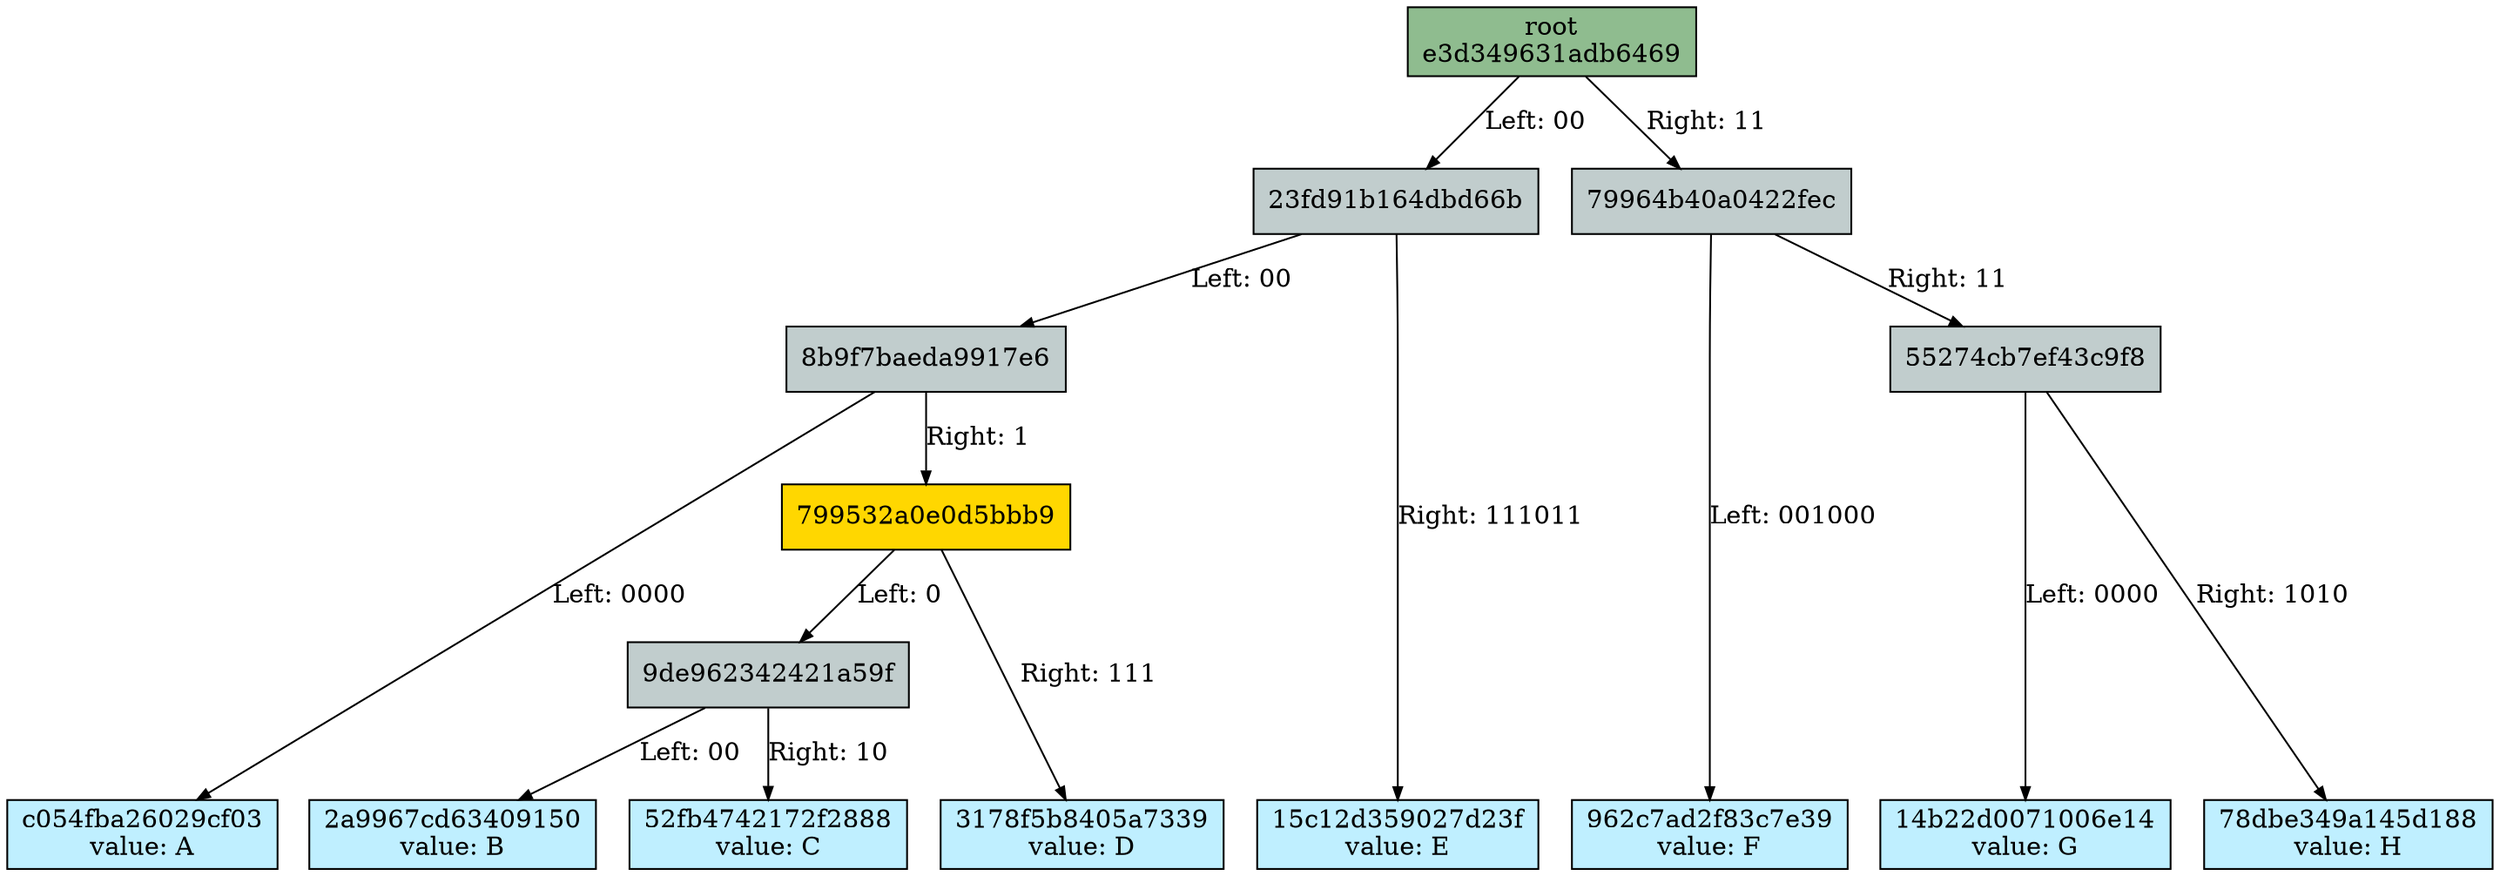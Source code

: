 Digraph merkletree {

he3d349631adb6469 -> h23fd91b164dbd66b [arrowsize=0.7 label="Left: 00\l" nojustify=true ];
h23fd91b164dbd66b -> h8b9f7baeda9917e6 [arrowsize=0.7 label="Left: 00\l" nojustify=true ];
h8b9f7baeda9917e6 -> hc054fba26029cf03 [arrowsize=0.7 label="Left: 0000" nojustify=true ];
h8b9f7baeda9917e6 -> h799532a0e0d5bbb9 [arrowsize=0.7 label="Right: 1\l" nojustify=true ];
h799532a0e0d5bbb9 -> h9de962342421a59f [arrowsize=0.7 label="Left: 0\l" nojustify=true ];
h9de962342421a59f -> h2a9967cd63409150 [arrowsize=0.7 label="Left: 00" nojustify=true ];
h9de962342421a59f -> h52fb4742172f2888 [arrowsize=0.7 label="Right: 10" nojustify=true ];
h799532a0e0d5bbb9 -> h3178f5b8405a7339 [arrowsize=0.7 label="Right: 111" nojustify=true ];
h23fd91b164dbd66b -> h15c12d359027d23f [arrowsize=0.7 label="Right: 111011" nojustify=true ];
he3d349631adb6469 -> h79964b40a0422fec [arrowsize=0.7 label="Right: 11\l" nojustify=true ];
h79964b40a0422fec -> h962c7ad2f83c7e39 [arrowsize=0.7 label="Left: 001000" nojustify=true ];
h79964b40a0422fec -> h55274cb7ef43c9f8 [arrowsize=0.7 label="Right: 11\l" nojustify=true ];
h55274cb7ef43c9f8 -> h14b22d0071006e14 [arrowsize=0.7 label="Left: 0000" nojustify=true ];
h55274cb7ef43c9f8 -> h78dbe349a145d188 [arrowsize=0.7 label="Right: 1010" nojustify=true ];

Subgraph depth_0 {
rank=same

he3d349631adb6469 [fillcolor=darkseagreen label="root\ne3d349631adb6469" ordering=out shape=box style=filled ];
}


Subgraph depth_2 {
rank=same

h23fd91b164dbd66b [fillcolor=azure3 label="23fd91b164dbd66b" ordering=out shape=box style=filled ];
h79964b40a0422fec [fillcolor=azure3 label="79964b40a0422fec" ordering=out shape=box style=filled ];
}


Subgraph depth_4 {
rank=same

h8b9f7baeda9917e6 [fillcolor=azure3 label="8b9f7baeda9917e6" ordering=out shape=box style=filled ];
h55274cb7ef43c9f8 [fillcolor=azure3 label="55274cb7ef43c9f8" ordering=out shape=box style=filled ];
}


Subgraph depth_256 {
rank=same

hc054fba26029cf03 [fillcolor=lightblue1 label="c054fba26029cf03\nvalue: A" ordering=out shape=box style=filled ];
h2a9967cd63409150 [fillcolor=lightblue1 label="2a9967cd63409150\nvalue: B" ordering=out shape=box style=filled ];
h52fb4742172f2888 [fillcolor=lightblue1 label="52fb4742172f2888\nvalue: C" ordering=out shape=box style=filled ];
h3178f5b8405a7339 [fillcolor=lightblue1 label="3178f5b8405a7339\nvalue: D" ordering=out shape=box style=filled ];
h15c12d359027d23f [fillcolor=lightblue1 label="15c12d359027d23f\nvalue: E" ordering=out shape=box style=filled ];
h962c7ad2f83c7e39 [fillcolor=lightblue1 label="962c7ad2f83c7e39\nvalue: F" ordering=out shape=box style=filled ];
h14b22d0071006e14 [fillcolor=lightblue1 label="14b22d0071006e14\nvalue: G" ordering=out shape=box style=filled ];
h78dbe349a145d188 [fillcolor=lightblue1 label="78dbe349a145d188\nvalue: H" ordering=out shape=box style=filled ];
}


Subgraph depth_5 {
rank=same

h799532a0e0d5bbb9 [fillcolor=gold1 label="799532a0e0d5bbb9" ordering=out shape=box style=filled ];
}


Subgraph depth_6 {
rank=same

h9de962342421a59f [fillcolor=azure3 label="9de962342421a59f" ordering=out shape=box style=filled ];
}

}
